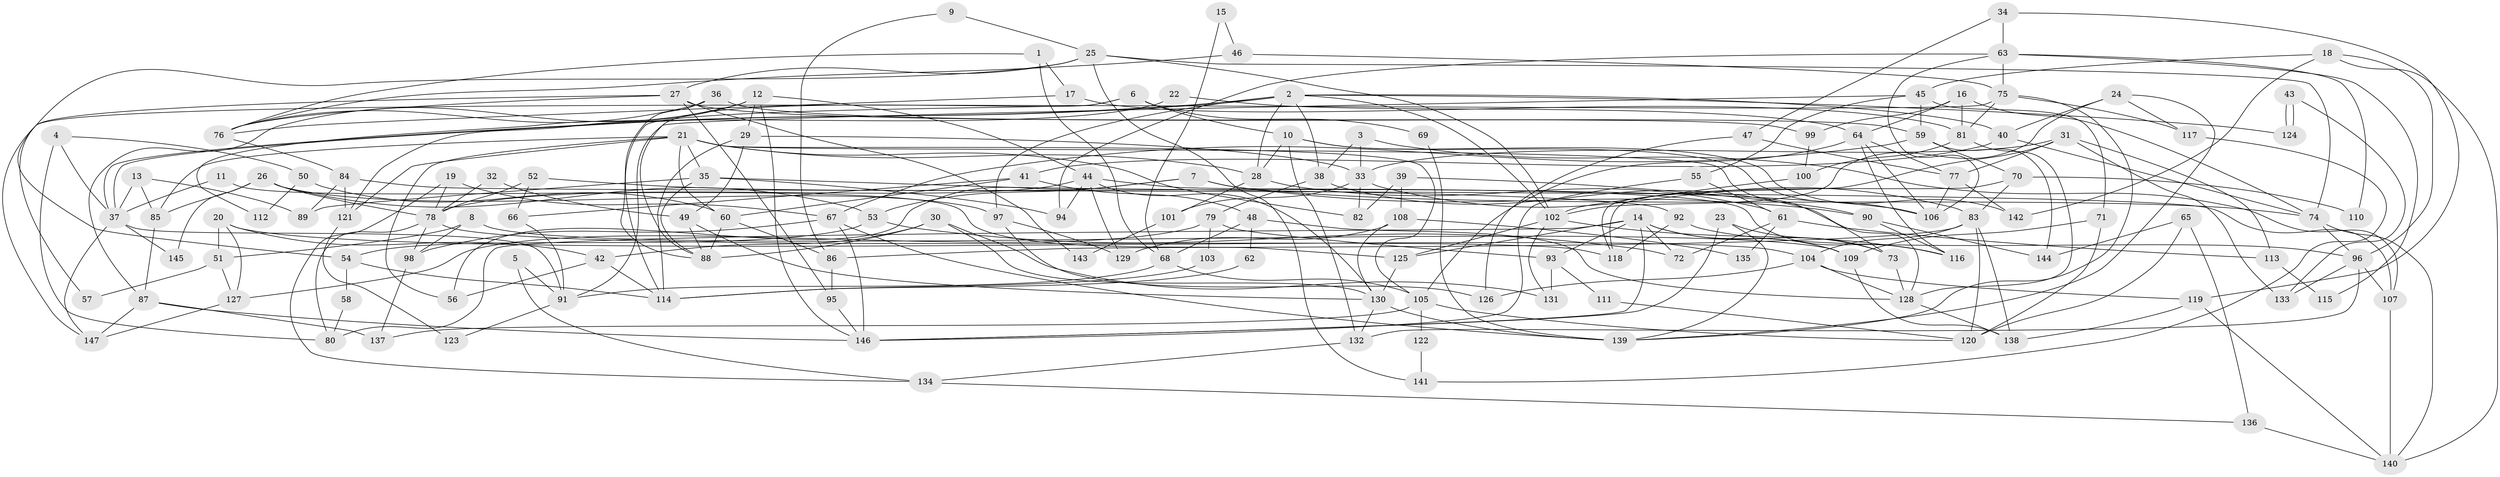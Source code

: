 // coarse degree distribution, {12: 0.06521739130434782, 9: 0.08695652173913043, 8: 0.13043478260869565, 6: 0.08695652173913043, 4: 0.08695652173913043, 22: 0.021739130434782608, 7: 0.10869565217391304, 5: 0.10869565217391304, 2: 0.043478260869565216, 10: 0.13043478260869565, 3: 0.13043478260869565}
// Generated by graph-tools (version 1.1) at 2025/51/03/04/25 22:51:07]
// undirected, 147 vertices, 294 edges
graph export_dot {
  node [color=gray90,style=filled];
  1;
  2;
  3;
  4;
  5;
  6;
  7;
  8;
  9;
  10;
  11;
  12;
  13;
  14;
  15;
  16;
  17;
  18;
  19;
  20;
  21;
  22;
  23;
  24;
  25;
  26;
  27;
  28;
  29;
  30;
  31;
  32;
  33;
  34;
  35;
  36;
  37;
  38;
  39;
  40;
  41;
  42;
  43;
  44;
  45;
  46;
  47;
  48;
  49;
  50;
  51;
  52;
  53;
  54;
  55;
  56;
  57;
  58;
  59;
  60;
  61;
  62;
  63;
  64;
  65;
  66;
  67;
  68;
  69;
  70;
  71;
  72;
  73;
  74;
  75;
  76;
  77;
  78;
  79;
  80;
  81;
  82;
  83;
  84;
  85;
  86;
  87;
  88;
  89;
  90;
  91;
  92;
  93;
  94;
  95;
  96;
  97;
  98;
  99;
  100;
  101;
  102;
  103;
  104;
  105;
  106;
  107;
  108;
  109;
  110;
  111;
  112;
  113;
  114;
  115;
  116;
  117;
  118;
  119;
  120;
  121;
  122;
  123;
  124;
  125;
  126;
  127;
  128;
  129;
  130;
  131;
  132;
  133;
  134;
  135;
  136;
  137;
  138;
  139;
  140;
  141;
  142;
  143;
  144;
  145;
  146;
  147;
  1 -- 76;
  1 -- 68;
  1 -- 17;
  2 -- 102;
  2 -- 37;
  2 -- 37;
  2 -- 28;
  2 -- 38;
  2 -- 40;
  2 -- 97;
  2 -- 124;
  3 -- 33;
  3 -- 38;
  3 -- 107;
  4 -- 80;
  4 -- 37;
  4 -- 50;
  5 -- 134;
  5 -- 91;
  6 -- 10;
  6 -- 88;
  6 -- 69;
  6 -- 114;
  7 -- 90;
  7 -- 74;
  7 -- 53;
  7 -- 56;
  8 -- 98;
  8 -- 109;
  8 -- 51;
  9 -- 25;
  9 -- 86;
  10 -- 142;
  10 -- 28;
  10 -- 106;
  10 -- 132;
  11 -- 37;
  11 -- 125;
  12 -- 146;
  12 -- 44;
  12 -- 29;
  12 -- 87;
  12 -- 112;
  13 -- 89;
  13 -- 85;
  13 -- 37;
  14 -- 93;
  14 -- 72;
  14 -- 73;
  14 -- 80;
  14 -- 109;
  14 -- 125;
  14 -- 146;
  15 -- 46;
  15 -- 68;
  16 -- 74;
  16 -- 81;
  16 -- 64;
  16 -- 99;
  17 -- 81;
  17 -- 76;
  18 -- 140;
  18 -- 45;
  18 -- 96;
  18 -- 142;
  19 -- 67;
  19 -- 78;
  19 -- 134;
  20 -- 127;
  20 -- 42;
  20 -- 51;
  20 -- 104;
  21 -- 56;
  21 -- 35;
  21 -- 28;
  21 -- 60;
  21 -- 73;
  21 -- 82;
  21 -- 85;
  21 -- 105;
  21 -- 121;
  22 -- 64;
  22 -- 121;
  23 -- 146;
  23 -- 73;
  23 -- 139;
  24 -- 102;
  24 -- 40;
  24 -- 117;
  24 -- 139;
  25 -- 27;
  25 -- 102;
  25 -- 54;
  25 -- 74;
  25 -- 141;
  26 -- 97;
  26 -- 85;
  26 -- 53;
  26 -- 78;
  26 -- 145;
  27 -- 99;
  27 -- 95;
  27 -- 57;
  27 -- 76;
  27 -- 143;
  28 -- 61;
  28 -- 101;
  29 -- 114;
  29 -- 33;
  29 -- 49;
  30 -- 88;
  30 -- 130;
  30 -- 42;
  30 -- 131;
  31 -- 33;
  31 -- 118;
  31 -- 77;
  31 -- 113;
  31 -- 133;
  32 -- 78;
  32 -- 49;
  33 -- 83;
  33 -- 82;
  33 -- 101;
  34 -- 63;
  34 -- 119;
  34 -- 47;
  35 -- 88;
  35 -- 94;
  35 -- 89;
  35 -- 92;
  36 -- 76;
  36 -- 59;
  36 -- 88;
  37 -- 91;
  37 -- 145;
  37 -- 147;
  38 -- 128;
  38 -- 79;
  39 -- 108;
  39 -- 82;
  39 -- 90;
  40 -- 74;
  40 -- 41;
  41 -- 48;
  41 -- 60;
  41 -- 66;
  42 -- 114;
  42 -- 56;
  43 -- 124;
  43 -- 124;
  43 -- 133;
  44 -- 130;
  44 -- 78;
  44 -- 94;
  44 -- 116;
  44 -- 129;
  45 -- 71;
  45 -- 59;
  45 -- 55;
  45 -- 91;
  46 -- 76;
  46 -- 75;
  47 -- 77;
  47 -- 126;
  48 -- 128;
  48 -- 68;
  48 -- 62;
  49 -- 88;
  49 -- 130;
  50 -- 60;
  50 -- 112;
  51 -- 57;
  51 -- 127;
  52 -- 106;
  52 -- 66;
  52 -- 78;
  53 -- 54;
  53 -- 72;
  54 -- 58;
  54 -- 114;
  55 -- 146;
  55 -- 61;
  58 -- 80;
  59 -- 144;
  59 -- 67;
  59 -- 70;
  60 -- 86;
  60 -- 88;
  61 -- 72;
  61 -- 113;
  61 -- 135;
  62 -- 114;
  63 -- 106;
  63 -- 75;
  63 -- 94;
  63 -- 110;
  63 -- 115;
  64 -- 106;
  64 -- 77;
  64 -- 105;
  64 -- 116;
  65 -- 120;
  65 -- 136;
  65 -- 144;
  66 -- 91;
  67 -- 98;
  67 -- 139;
  67 -- 146;
  68 -- 91;
  68 -- 105;
  69 -- 139;
  70 -- 118;
  70 -- 83;
  70 -- 110;
  71 -- 109;
  71 -- 120;
  73 -- 128;
  74 -- 96;
  74 -- 140;
  75 -- 139;
  75 -- 147;
  75 -- 81;
  75 -- 117;
  76 -- 84;
  77 -- 106;
  77 -- 142;
  78 -- 80;
  78 -- 98;
  78 -- 118;
  79 -- 127;
  79 -- 93;
  79 -- 103;
  81 -- 128;
  81 -- 100;
  83 -- 104;
  83 -- 86;
  83 -- 120;
  83 -- 138;
  84 -- 107;
  84 -- 89;
  84 -- 121;
  85 -- 87;
  86 -- 95;
  87 -- 146;
  87 -- 137;
  87 -- 147;
  90 -- 116;
  90 -- 144;
  91 -- 123;
  92 -- 96;
  92 -- 118;
  93 -- 131;
  93 -- 111;
  95 -- 146;
  96 -- 132;
  96 -- 107;
  96 -- 133;
  97 -- 126;
  97 -- 129;
  98 -- 137;
  99 -- 100;
  100 -- 102;
  101 -- 143;
  102 -- 125;
  102 -- 116;
  102 -- 131;
  103 -- 114;
  104 -- 119;
  104 -- 126;
  104 -- 128;
  105 -- 120;
  105 -- 122;
  105 -- 137;
  107 -- 140;
  108 -- 129;
  108 -- 130;
  108 -- 135;
  109 -- 138;
  111 -- 120;
  113 -- 115;
  117 -- 141;
  119 -- 138;
  119 -- 140;
  121 -- 123;
  122 -- 141;
  125 -- 130;
  127 -- 147;
  128 -- 138;
  130 -- 139;
  130 -- 132;
  132 -- 134;
  134 -- 136;
  136 -- 140;
}
